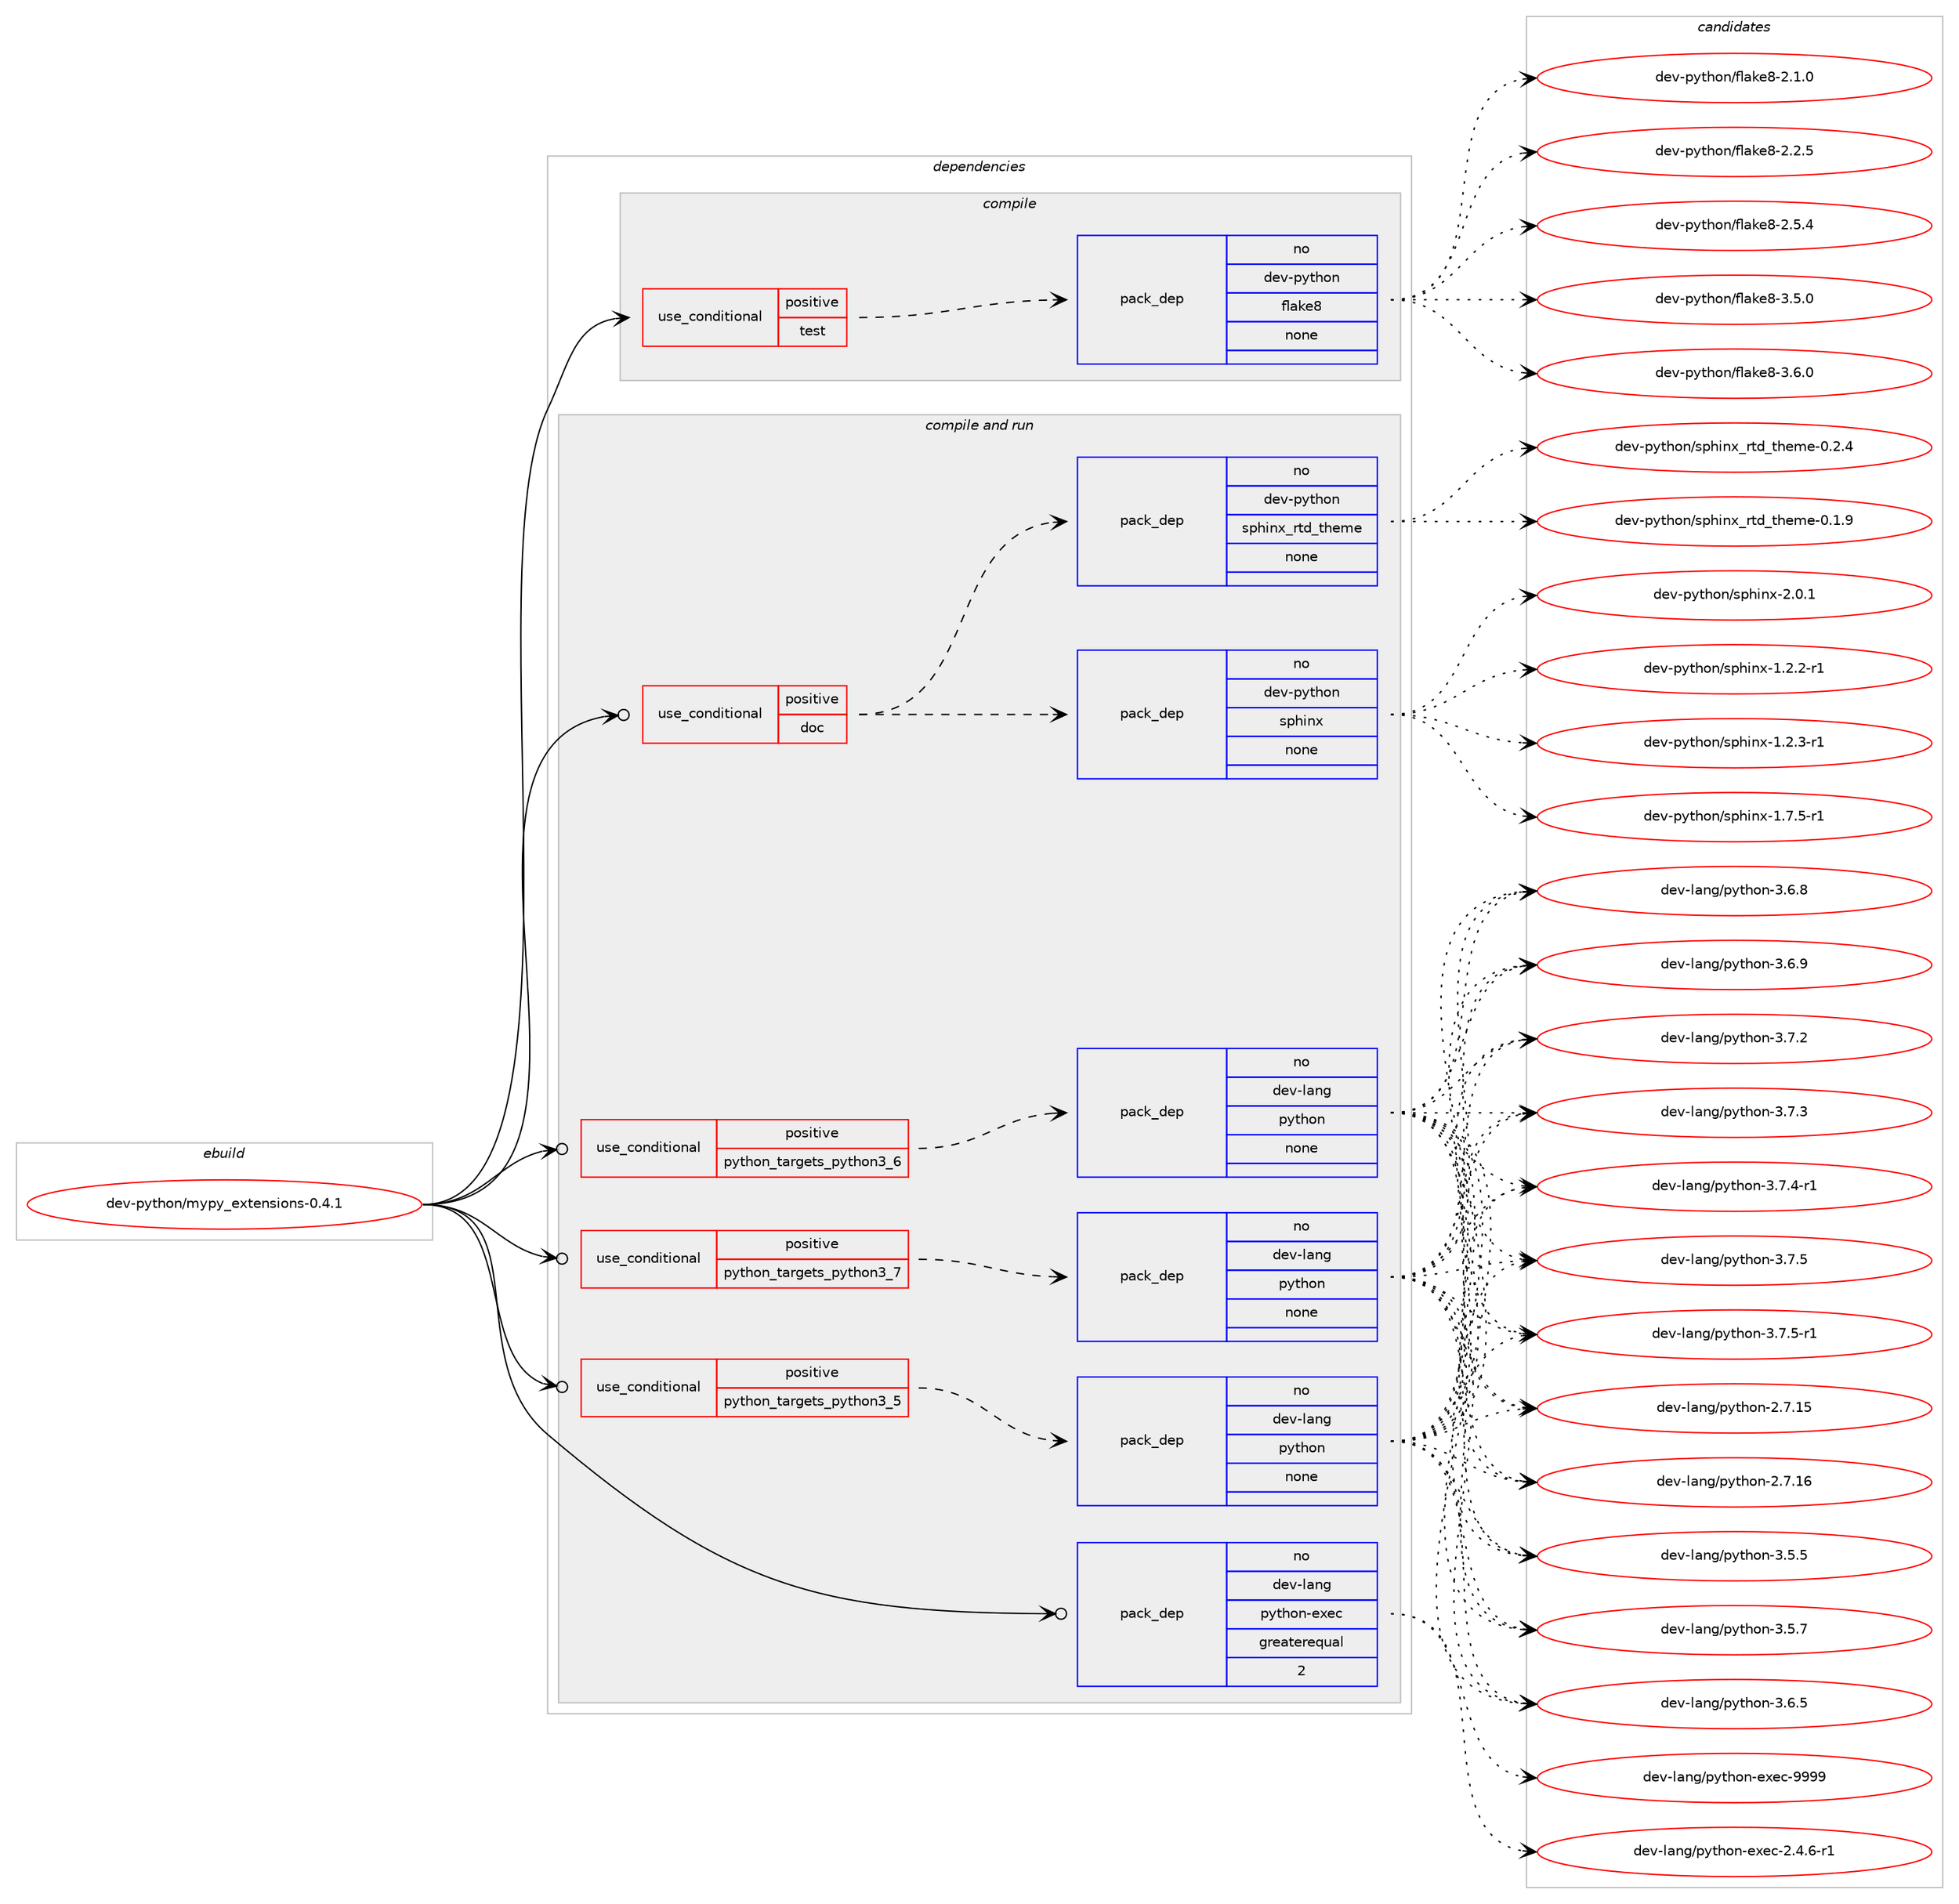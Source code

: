 digraph prolog {

# *************
# Graph options
# *************

newrank=true;
concentrate=true;
compound=true;
graph [rankdir=LR,fontname=Helvetica,fontsize=10,ranksep=1.5];#, ranksep=2.5, nodesep=0.2];
edge  [arrowhead=vee];
node  [fontname=Helvetica,fontsize=10];

# **********
# The ebuild
# **********

subgraph cluster_leftcol {
color=gray;
rank=same;
label=<<i>ebuild</i>>;
id [label="dev-python/mypy_extensions-0.4.1", color=red, width=4, href="../dev-python/mypy_extensions-0.4.1.svg"];
}

# ****************
# The dependencies
# ****************

subgraph cluster_midcol {
color=gray;
label=<<i>dependencies</i>>;
subgraph cluster_compile {
fillcolor="#eeeeee";
style=filled;
label=<<i>compile</i>>;
subgraph cond142822 {
dependency615585 [label=<<TABLE BORDER="0" CELLBORDER="1" CELLSPACING="0" CELLPADDING="4"><TR><TD ROWSPAN="3" CELLPADDING="10">use_conditional</TD></TR><TR><TD>positive</TD></TR><TR><TD>test</TD></TR></TABLE>>, shape=none, color=red];
subgraph pack460958 {
dependency615586 [label=<<TABLE BORDER="0" CELLBORDER="1" CELLSPACING="0" CELLPADDING="4" WIDTH="220"><TR><TD ROWSPAN="6" CELLPADDING="30">pack_dep</TD></TR><TR><TD WIDTH="110">no</TD></TR><TR><TD>dev-python</TD></TR><TR><TD>flake8</TD></TR><TR><TD>none</TD></TR><TR><TD></TD></TR></TABLE>>, shape=none, color=blue];
}
dependency615585:e -> dependency615586:w [weight=20,style="dashed",arrowhead="vee"];
}
id:e -> dependency615585:w [weight=20,style="solid",arrowhead="vee"];
}
subgraph cluster_compileandrun {
fillcolor="#eeeeee";
style=filled;
label=<<i>compile and run</i>>;
subgraph cond142823 {
dependency615587 [label=<<TABLE BORDER="0" CELLBORDER="1" CELLSPACING="0" CELLPADDING="4"><TR><TD ROWSPAN="3" CELLPADDING="10">use_conditional</TD></TR><TR><TD>positive</TD></TR><TR><TD>doc</TD></TR></TABLE>>, shape=none, color=red];
subgraph pack460959 {
dependency615588 [label=<<TABLE BORDER="0" CELLBORDER="1" CELLSPACING="0" CELLPADDING="4" WIDTH="220"><TR><TD ROWSPAN="6" CELLPADDING="30">pack_dep</TD></TR><TR><TD WIDTH="110">no</TD></TR><TR><TD>dev-python</TD></TR><TR><TD>sphinx</TD></TR><TR><TD>none</TD></TR><TR><TD></TD></TR></TABLE>>, shape=none, color=blue];
}
dependency615587:e -> dependency615588:w [weight=20,style="dashed",arrowhead="vee"];
subgraph pack460960 {
dependency615589 [label=<<TABLE BORDER="0" CELLBORDER="1" CELLSPACING="0" CELLPADDING="4" WIDTH="220"><TR><TD ROWSPAN="6" CELLPADDING="30">pack_dep</TD></TR><TR><TD WIDTH="110">no</TD></TR><TR><TD>dev-python</TD></TR><TR><TD>sphinx_rtd_theme</TD></TR><TR><TD>none</TD></TR><TR><TD></TD></TR></TABLE>>, shape=none, color=blue];
}
dependency615587:e -> dependency615589:w [weight=20,style="dashed",arrowhead="vee"];
}
id:e -> dependency615587:w [weight=20,style="solid",arrowhead="odotvee"];
subgraph cond142824 {
dependency615590 [label=<<TABLE BORDER="0" CELLBORDER="1" CELLSPACING="0" CELLPADDING="4"><TR><TD ROWSPAN="3" CELLPADDING="10">use_conditional</TD></TR><TR><TD>positive</TD></TR><TR><TD>python_targets_python3_5</TD></TR></TABLE>>, shape=none, color=red];
subgraph pack460961 {
dependency615591 [label=<<TABLE BORDER="0" CELLBORDER="1" CELLSPACING="0" CELLPADDING="4" WIDTH="220"><TR><TD ROWSPAN="6" CELLPADDING="30">pack_dep</TD></TR><TR><TD WIDTH="110">no</TD></TR><TR><TD>dev-lang</TD></TR><TR><TD>python</TD></TR><TR><TD>none</TD></TR><TR><TD></TD></TR></TABLE>>, shape=none, color=blue];
}
dependency615590:e -> dependency615591:w [weight=20,style="dashed",arrowhead="vee"];
}
id:e -> dependency615590:w [weight=20,style="solid",arrowhead="odotvee"];
subgraph cond142825 {
dependency615592 [label=<<TABLE BORDER="0" CELLBORDER="1" CELLSPACING="0" CELLPADDING="4"><TR><TD ROWSPAN="3" CELLPADDING="10">use_conditional</TD></TR><TR><TD>positive</TD></TR><TR><TD>python_targets_python3_6</TD></TR></TABLE>>, shape=none, color=red];
subgraph pack460962 {
dependency615593 [label=<<TABLE BORDER="0" CELLBORDER="1" CELLSPACING="0" CELLPADDING="4" WIDTH="220"><TR><TD ROWSPAN="6" CELLPADDING="30">pack_dep</TD></TR><TR><TD WIDTH="110">no</TD></TR><TR><TD>dev-lang</TD></TR><TR><TD>python</TD></TR><TR><TD>none</TD></TR><TR><TD></TD></TR></TABLE>>, shape=none, color=blue];
}
dependency615592:e -> dependency615593:w [weight=20,style="dashed",arrowhead="vee"];
}
id:e -> dependency615592:w [weight=20,style="solid",arrowhead="odotvee"];
subgraph cond142826 {
dependency615594 [label=<<TABLE BORDER="0" CELLBORDER="1" CELLSPACING="0" CELLPADDING="4"><TR><TD ROWSPAN="3" CELLPADDING="10">use_conditional</TD></TR><TR><TD>positive</TD></TR><TR><TD>python_targets_python3_7</TD></TR></TABLE>>, shape=none, color=red];
subgraph pack460963 {
dependency615595 [label=<<TABLE BORDER="0" CELLBORDER="1" CELLSPACING="0" CELLPADDING="4" WIDTH="220"><TR><TD ROWSPAN="6" CELLPADDING="30">pack_dep</TD></TR><TR><TD WIDTH="110">no</TD></TR><TR><TD>dev-lang</TD></TR><TR><TD>python</TD></TR><TR><TD>none</TD></TR><TR><TD></TD></TR></TABLE>>, shape=none, color=blue];
}
dependency615594:e -> dependency615595:w [weight=20,style="dashed",arrowhead="vee"];
}
id:e -> dependency615594:w [weight=20,style="solid",arrowhead="odotvee"];
subgraph pack460964 {
dependency615596 [label=<<TABLE BORDER="0" CELLBORDER="1" CELLSPACING="0" CELLPADDING="4" WIDTH="220"><TR><TD ROWSPAN="6" CELLPADDING="30">pack_dep</TD></TR><TR><TD WIDTH="110">no</TD></TR><TR><TD>dev-lang</TD></TR><TR><TD>python-exec</TD></TR><TR><TD>greaterequal</TD></TR><TR><TD>2</TD></TR></TABLE>>, shape=none, color=blue];
}
id:e -> dependency615596:w [weight=20,style="solid",arrowhead="odotvee"];
}
subgraph cluster_run {
fillcolor="#eeeeee";
style=filled;
label=<<i>run</i>>;
}
}

# **************
# The candidates
# **************

subgraph cluster_choices {
rank=same;
color=gray;
label=<<i>candidates</i>>;

subgraph choice460958 {
color=black;
nodesep=1;
choice10010111845112121116104111110471021089710710156455046494648 [label="dev-python/flake8-2.1.0", color=red, width=4,href="../dev-python/flake8-2.1.0.svg"];
choice10010111845112121116104111110471021089710710156455046504653 [label="dev-python/flake8-2.2.5", color=red, width=4,href="../dev-python/flake8-2.2.5.svg"];
choice10010111845112121116104111110471021089710710156455046534652 [label="dev-python/flake8-2.5.4", color=red, width=4,href="../dev-python/flake8-2.5.4.svg"];
choice10010111845112121116104111110471021089710710156455146534648 [label="dev-python/flake8-3.5.0", color=red, width=4,href="../dev-python/flake8-3.5.0.svg"];
choice10010111845112121116104111110471021089710710156455146544648 [label="dev-python/flake8-3.6.0", color=red, width=4,href="../dev-python/flake8-3.6.0.svg"];
dependency615586:e -> choice10010111845112121116104111110471021089710710156455046494648:w [style=dotted,weight="100"];
dependency615586:e -> choice10010111845112121116104111110471021089710710156455046504653:w [style=dotted,weight="100"];
dependency615586:e -> choice10010111845112121116104111110471021089710710156455046534652:w [style=dotted,weight="100"];
dependency615586:e -> choice10010111845112121116104111110471021089710710156455146534648:w [style=dotted,weight="100"];
dependency615586:e -> choice10010111845112121116104111110471021089710710156455146544648:w [style=dotted,weight="100"];
}
subgraph choice460959 {
color=black;
nodesep=1;
choice10010111845112121116104111110471151121041051101204549465046504511449 [label="dev-python/sphinx-1.2.2-r1", color=red, width=4,href="../dev-python/sphinx-1.2.2-r1.svg"];
choice10010111845112121116104111110471151121041051101204549465046514511449 [label="dev-python/sphinx-1.2.3-r1", color=red, width=4,href="../dev-python/sphinx-1.2.3-r1.svg"];
choice10010111845112121116104111110471151121041051101204549465546534511449 [label="dev-python/sphinx-1.7.5-r1", color=red, width=4,href="../dev-python/sphinx-1.7.5-r1.svg"];
choice1001011184511212111610411111047115112104105110120455046484649 [label="dev-python/sphinx-2.0.1", color=red, width=4,href="../dev-python/sphinx-2.0.1.svg"];
dependency615588:e -> choice10010111845112121116104111110471151121041051101204549465046504511449:w [style=dotted,weight="100"];
dependency615588:e -> choice10010111845112121116104111110471151121041051101204549465046514511449:w [style=dotted,weight="100"];
dependency615588:e -> choice10010111845112121116104111110471151121041051101204549465546534511449:w [style=dotted,weight="100"];
dependency615588:e -> choice1001011184511212111610411111047115112104105110120455046484649:w [style=dotted,weight="100"];
}
subgraph choice460960 {
color=black;
nodesep=1;
choice10010111845112121116104111110471151121041051101209511411610095116104101109101454846494657 [label="dev-python/sphinx_rtd_theme-0.1.9", color=red, width=4,href="../dev-python/sphinx_rtd_theme-0.1.9.svg"];
choice10010111845112121116104111110471151121041051101209511411610095116104101109101454846504652 [label="dev-python/sphinx_rtd_theme-0.2.4", color=red, width=4,href="../dev-python/sphinx_rtd_theme-0.2.4.svg"];
dependency615589:e -> choice10010111845112121116104111110471151121041051101209511411610095116104101109101454846494657:w [style=dotted,weight="100"];
dependency615589:e -> choice10010111845112121116104111110471151121041051101209511411610095116104101109101454846504652:w [style=dotted,weight="100"];
}
subgraph choice460961 {
color=black;
nodesep=1;
choice10010111845108971101034711212111610411111045504655464953 [label="dev-lang/python-2.7.15", color=red, width=4,href="../dev-lang/python-2.7.15.svg"];
choice10010111845108971101034711212111610411111045504655464954 [label="dev-lang/python-2.7.16", color=red, width=4,href="../dev-lang/python-2.7.16.svg"];
choice100101118451089711010347112121116104111110455146534653 [label="dev-lang/python-3.5.5", color=red, width=4,href="../dev-lang/python-3.5.5.svg"];
choice100101118451089711010347112121116104111110455146534655 [label="dev-lang/python-3.5.7", color=red, width=4,href="../dev-lang/python-3.5.7.svg"];
choice100101118451089711010347112121116104111110455146544653 [label="dev-lang/python-3.6.5", color=red, width=4,href="../dev-lang/python-3.6.5.svg"];
choice100101118451089711010347112121116104111110455146544656 [label="dev-lang/python-3.6.8", color=red, width=4,href="../dev-lang/python-3.6.8.svg"];
choice100101118451089711010347112121116104111110455146544657 [label="dev-lang/python-3.6.9", color=red, width=4,href="../dev-lang/python-3.6.9.svg"];
choice100101118451089711010347112121116104111110455146554650 [label="dev-lang/python-3.7.2", color=red, width=4,href="../dev-lang/python-3.7.2.svg"];
choice100101118451089711010347112121116104111110455146554651 [label="dev-lang/python-3.7.3", color=red, width=4,href="../dev-lang/python-3.7.3.svg"];
choice1001011184510897110103471121211161041111104551465546524511449 [label="dev-lang/python-3.7.4-r1", color=red, width=4,href="../dev-lang/python-3.7.4-r1.svg"];
choice100101118451089711010347112121116104111110455146554653 [label="dev-lang/python-3.7.5", color=red, width=4,href="../dev-lang/python-3.7.5.svg"];
choice1001011184510897110103471121211161041111104551465546534511449 [label="dev-lang/python-3.7.5-r1", color=red, width=4,href="../dev-lang/python-3.7.5-r1.svg"];
dependency615591:e -> choice10010111845108971101034711212111610411111045504655464953:w [style=dotted,weight="100"];
dependency615591:e -> choice10010111845108971101034711212111610411111045504655464954:w [style=dotted,weight="100"];
dependency615591:e -> choice100101118451089711010347112121116104111110455146534653:w [style=dotted,weight="100"];
dependency615591:e -> choice100101118451089711010347112121116104111110455146534655:w [style=dotted,weight="100"];
dependency615591:e -> choice100101118451089711010347112121116104111110455146544653:w [style=dotted,weight="100"];
dependency615591:e -> choice100101118451089711010347112121116104111110455146544656:w [style=dotted,weight="100"];
dependency615591:e -> choice100101118451089711010347112121116104111110455146544657:w [style=dotted,weight="100"];
dependency615591:e -> choice100101118451089711010347112121116104111110455146554650:w [style=dotted,weight="100"];
dependency615591:e -> choice100101118451089711010347112121116104111110455146554651:w [style=dotted,weight="100"];
dependency615591:e -> choice1001011184510897110103471121211161041111104551465546524511449:w [style=dotted,weight="100"];
dependency615591:e -> choice100101118451089711010347112121116104111110455146554653:w [style=dotted,weight="100"];
dependency615591:e -> choice1001011184510897110103471121211161041111104551465546534511449:w [style=dotted,weight="100"];
}
subgraph choice460962 {
color=black;
nodesep=1;
choice10010111845108971101034711212111610411111045504655464953 [label="dev-lang/python-2.7.15", color=red, width=4,href="../dev-lang/python-2.7.15.svg"];
choice10010111845108971101034711212111610411111045504655464954 [label="dev-lang/python-2.7.16", color=red, width=4,href="../dev-lang/python-2.7.16.svg"];
choice100101118451089711010347112121116104111110455146534653 [label="dev-lang/python-3.5.5", color=red, width=4,href="../dev-lang/python-3.5.5.svg"];
choice100101118451089711010347112121116104111110455146534655 [label="dev-lang/python-3.5.7", color=red, width=4,href="../dev-lang/python-3.5.7.svg"];
choice100101118451089711010347112121116104111110455146544653 [label="dev-lang/python-3.6.5", color=red, width=4,href="../dev-lang/python-3.6.5.svg"];
choice100101118451089711010347112121116104111110455146544656 [label="dev-lang/python-3.6.8", color=red, width=4,href="../dev-lang/python-3.6.8.svg"];
choice100101118451089711010347112121116104111110455146544657 [label="dev-lang/python-3.6.9", color=red, width=4,href="../dev-lang/python-3.6.9.svg"];
choice100101118451089711010347112121116104111110455146554650 [label="dev-lang/python-3.7.2", color=red, width=4,href="../dev-lang/python-3.7.2.svg"];
choice100101118451089711010347112121116104111110455146554651 [label="dev-lang/python-3.7.3", color=red, width=4,href="../dev-lang/python-3.7.3.svg"];
choice1001011184510897110103471121211161041111104551465546524511449 [label="dev-lang/python-3.7.4-r1", color=red, width=4,href="../dev-lang/python-3.7.4-r1.svg"];
choice100101118451089711010347112121116104111110455146554653 [label="dev-lang/python-3.7.5", color=red, width=4,href="../dev-lang/python-3.7.5.svg"];
choice1001011184510897110103471121211161041111104551465546534511449 [label="dev-lang/python-3.7.5-r1", color=red, width=4,href="../dev-lang/python-3.7.5-r1.svg"];
dependency615593:e -> choice10010111845108971101034711212111610411111045504655464953:w [style=dotted,weight="100"];
dependency615593:e -> choice10010111845108971101034711212111610411111045504655464954:w [style=dotted,weight="100"];
dependency615593:e -> choice100101118451089711010347112121116104111110455146534653:w [style=dotted,weight="100"];
dependency615593:e -> choice100101118451089711010347112121116104111110455146534655:w [style=dotted,weight="100"];
dependency615593:e -> choice100101118451089711010347112121116104111110455146544653:w [style=dotted,weight="100"];
dependency615593:e -> choice100101118451089711010347112121116104111110455146544656:w [style=dotted,weight="100"];
dependency615593:e -> choice100101118451089711010347112121116104111110455146544657:w [style=dotted,weight="100"];
dependency615593:e -> choice100101118451089711010347112121116104111110455146554650:w [style=dotted,weight="100"];
dependency615593:e -> choice100101118451089711010347112121116104111110455146554651:w [style=dotted,weight="100"];
dependency615593:e -> choice1001011184510897110103471121211161041111104551465546524511449:w [style=dotted,weight="100"];
dependency615593:e -> choice100101118451089711010347112121116104111110455146554653:w [style=dotted,weight="100"];
dependency615593:e -> choice1001011184510897110103471121211161041111104551465546534511449:w [style=dotted,weight="100"];
}
subgraph choice460963 {
color=black;
nodesep=1;
choice10010111845108971101034711212111610411111045504655464953 [label="dev-lang/python-2.7.15", color=red, width=4,href="../dev-lang/python-2.7.15.svg"];
choice10010111845108971101034711212111610411111045504655464954 [label="dev-lang/python-2.7.16", color=red, width=4,href="../dev-lang/python-2.7.16.svg"];
choice100101118451089711010347112121116104111110455146534653 [label="dev-lang/python-3.5.5", color=red, width=4,href="../dev-lang/python-3.5.5.svg"];
choice100101118451089711010347112121116104111110455146534655 [label="dev-lang/python-3.5.7", color=red, width=4,href="../dev-lang/python-3.5.7.svg"];
choice100101118451089711010347112121116104111110455146544653 [label="dev-lang/python-3.6.5", color=red, width=4,href="../dev-lang/python-3.6.5.svg"];
choice100101118451089711010347112121116104111110455146544656 [label="dev-lang/python-3.6.8", color=red, width=4,href="../dev-lang/python-3.6.8.svg"];
choice100101118451089711010347112121116104111110455146544657 [label="dev-lang/python-3.6.9", color=red, width=4,href="../dev-lang/python-3.6.9.svg"];
choice100101118451089711010347112121116104111110455146554650 [label="dev-lang/python-3.7.2", color=red, width=4,href="../dev-lang/python-3.7.2.svg"];
choice100101118451089711010347112121116104111110455146554651 [label="dev-lang/python-3.7.3", color=red, width=4,href="../dev-lang/python-3.7.3.svg"];
choice1001011184510897110103471121211161041111104551465546524511449 [label="dev-lang/python-3.7.4-r1", color=red, width=4,href="../dev-lang/python-3.7.4-r1.svg"];
choice100101118451089711010347112121116104111110455146554653 [label="dev-lang/python-3.7.5", color=red, width=4,href="../dev-lang/python-3.7.5.svg"];
choice1001011184510897110103471121211161041111104551465546534511449 [label="dev-lang/python-3.7.5-r1", color=red, width=4,href="../dev-lang/python-3.7.5-r1.svg"];
dependency615595:e -> choice10010111845108971101034711212111610411111045504655464953:w [style=dotted,weight="100"];
dependency615595:e -> choice10010111845108971101034711212111610411111045504655464954:w [style=dotted,weight="100"];
dependency615595:e -> choice100101118451089711010347112121116104111110455146534653:w [style=dotted,weight="100"];
dependency615595:e -> choice100101118451089711010347112121116104111110455146534655:w [style=dotted,weight="100"];
dependency615595:e -> choice100101118451089711010347112121116104111110455146544653:w [style=dotted,weight="100"];
dependency615595:e -> choice100101118451089711010347112121116104111110455146544656:w [style=dotted,weight="100"];
dependency615595:e -> choice100101118451089711010347112121116104111110455146544657:w [style=dotted,weight="100"];
dependency615595:e -> choice100101118451089711010347112121116104111110455146554650:w [style=dotted,weight="100"];
dependency615595:e -> choice100101118451089711010347112121116104111110455146554651:w [style=dotted,weight="100"];
dependency615595:e -> choice1001011184510897110103471121211161041111104551465546524511449:w [style=dotted,weight="100"];
dependency615595:e -> choice100101118451089711010347112121116104111110455146554653:w [style=dotted,weight="100"];
dependency615595:e -> choice1001011184510897110103471121211161041111104551465546534511449:w [style=dotted,weight="100"];
}
subgraph choice460964 {
color=black;
nodesep=1;
choice10010111845108971101034711212111610411111045101120101994550465246544511449 [label="dev-lang/python-exec-2.4.6-r1", color=red, width=4,href="../dev-lang/python-exec-2.4.6-r1.svg"];
choice10010111845108971101034711212111610411111045101120101994557575757 [label="dev-lang/python-exec-9999", color=red, width=4,href="../dev-lang/python-exec-9999.svg"];
dependency615596:e -> choice10010111845108971101034711212111610411111045101120101994550465246544511449:w [style=dotted,weight="100"];
dependency615596:e -> choice10010111845108971101034711212111610411111045101120101994557575757:w [style=dotted,weight="100"];
}
}

}
